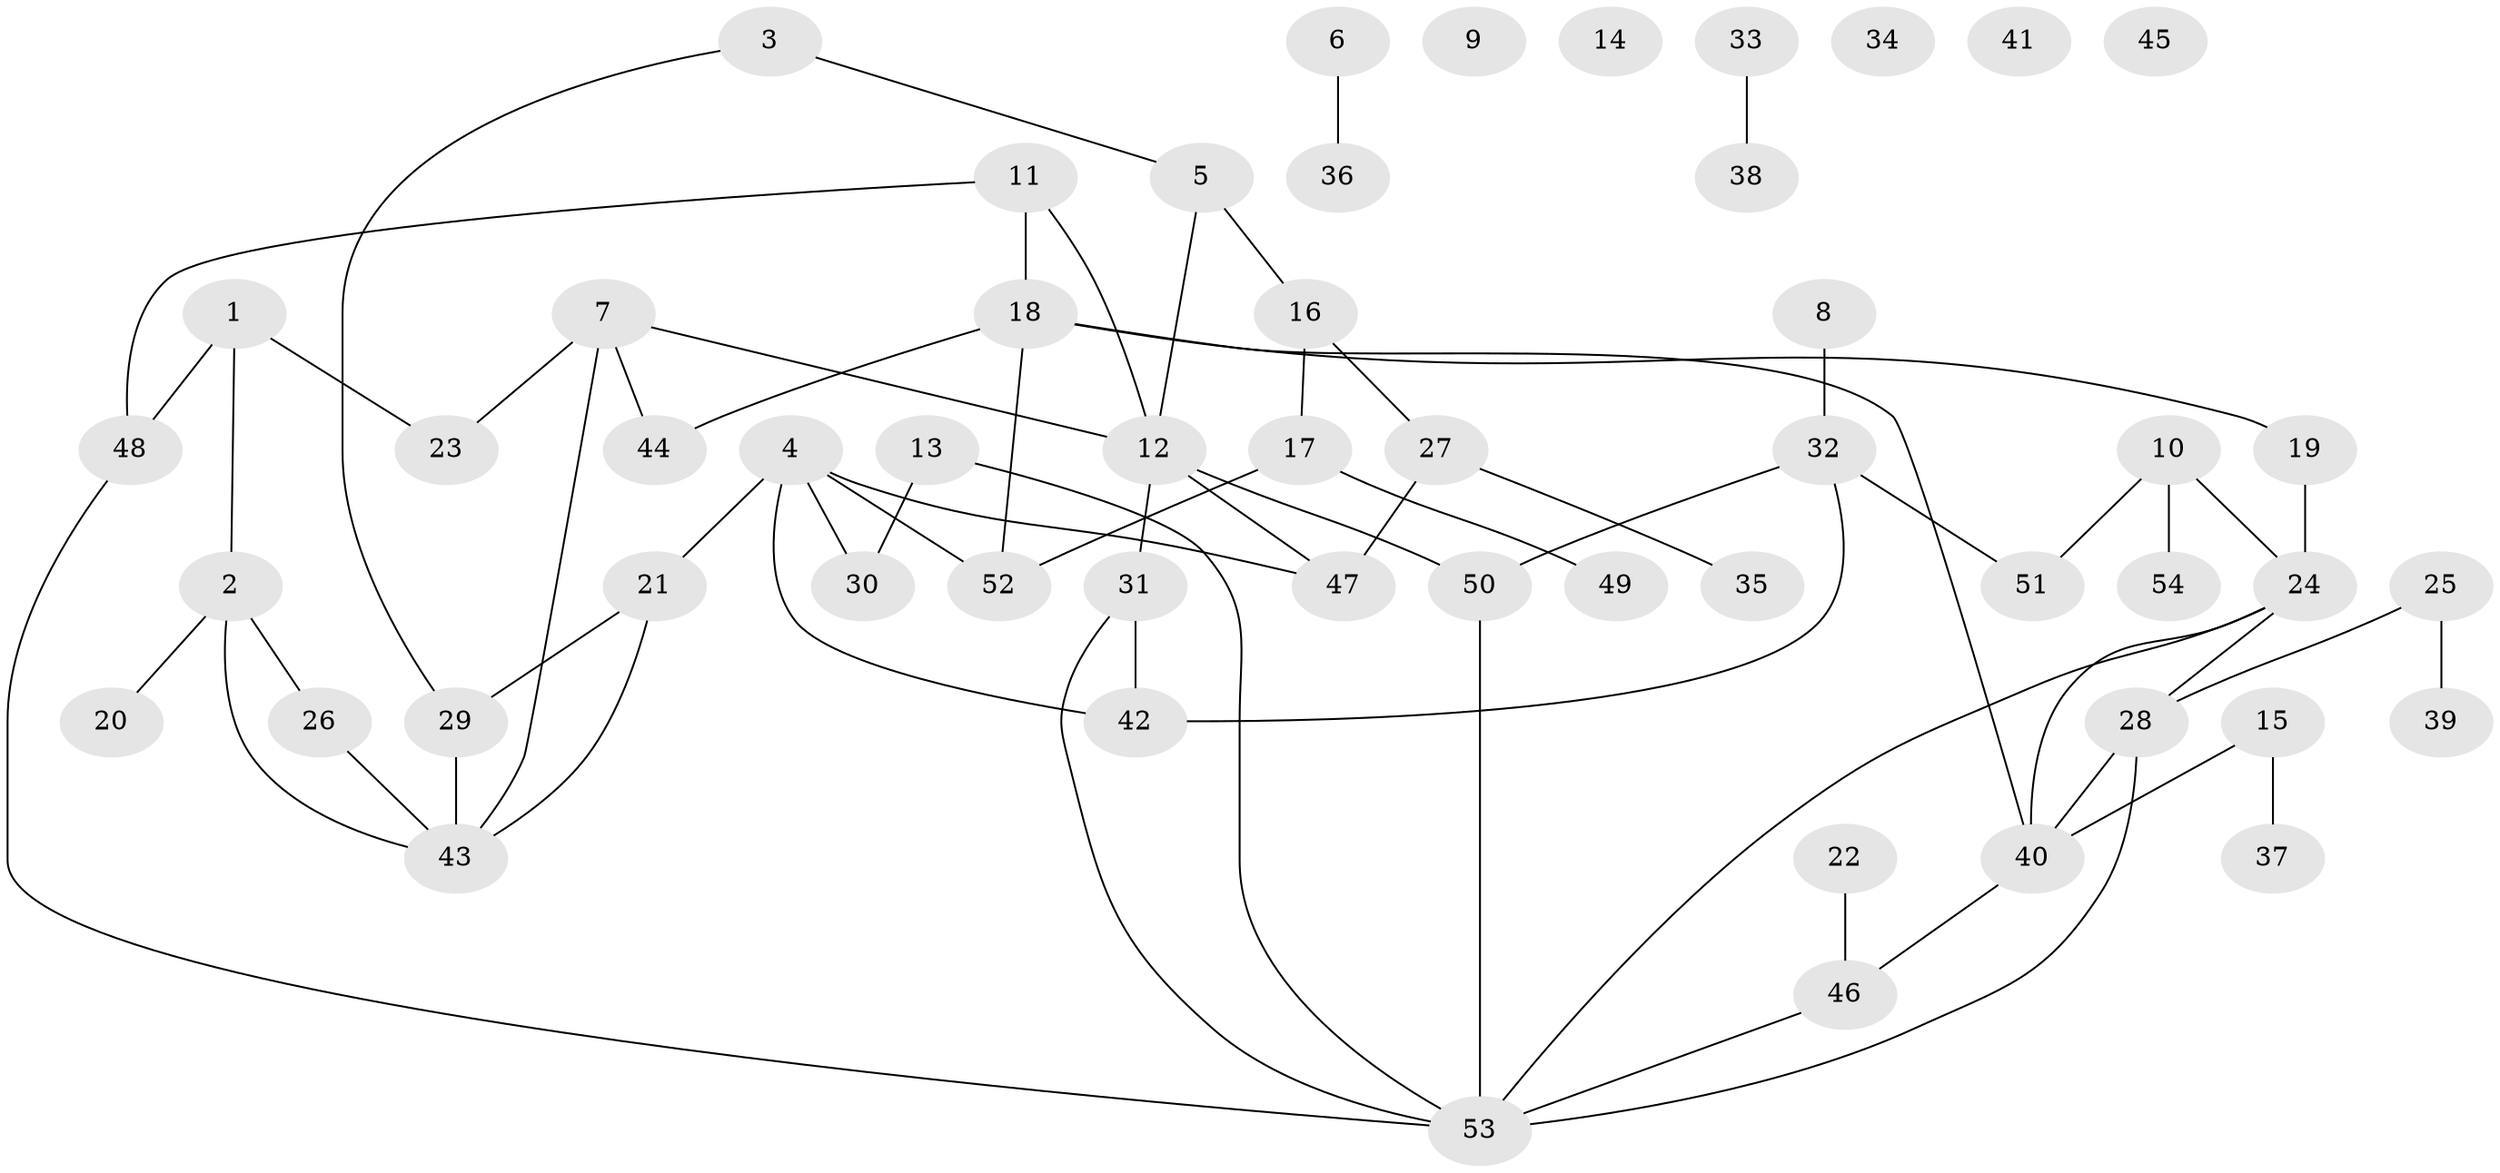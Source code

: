 // Generated by graph-tools (version 1.1) at 2025/12/03/09/25 04:12:59]
// undirected, 54 vertices, 67 edges
graph export_dot {
graph [start="1"]
  node [color=gray90,style=filled];
  1;
  2;
  3;
  4;
  5;
  6;
  7;
  8;
  9;
  10;
  11;
  12;
  13;
  14;
  15;
  16;
  17;
  18;
  19;
  20;
  21;
  22;
  23;
  24;
  25;
  26;
  27;
  28;
  29;
  30;
  31;
  32;
  33;
  34;
  35;
  36;
  37;
  38;
  39;
  40;
  41;
  42;
  43;
  44;
  45;
  46;
  47;
  48;
  49;
  50;
  51;
  52;
  53;
  54;
  1 -- 2;
  1 -- 23;
  1 -- 48;
  2 -- 20;
  2 -- 26;
  2 -- 43;
  3 -- 5;
  3 -- 29;
  4 -- 21;
  4 -- 30;
  4 -- 42;
  4 -- 47;
  4 -- 52;
  5 -- 12;
  5 -- 16;
  6 -- 36;
  7 -- 12;
  7 -- 23;
  7 -- 43;
  7 -- 44;
  8 -- 32;
  10 -- 24;
  10 -- 51;
  10 -- 54;
  11 -- 12;
  11 -- 18;
  11 -- 48;
  12 -- 31;
  12 -- 47;
  12 -- 50;
  13 -- 30;
  13 -- 53;
  15 -- 37;
  15 -- 40;
  16 -- 17;
  16 -- 27;
  17 -- 49;
  17 -- 52;
  18 -- 19;
  18 -- 40;
  18 -- 44;
  18 -- 52;
  19 -- 24;
  21 -- 29;
  21 -- 43;
  22 -- 46;
  24 -- 28;
  24 -- 40;
  24 -- 53;
  25 -- 28;
  25 -- 39;
  26 -- 43;
  27 -- 35;
  27 -- 47;
  28 -- 40;
  28 -- 53;
  29 -- 43;
  31 -- 42;
  31 -- 53;
  32 -- 42;
  32 -- 50;
  32 -- 51;
  33 -- 38;
  40 -- 46;
  46 -- 53;
  48 -- 53;
  50 -- 53;
}
